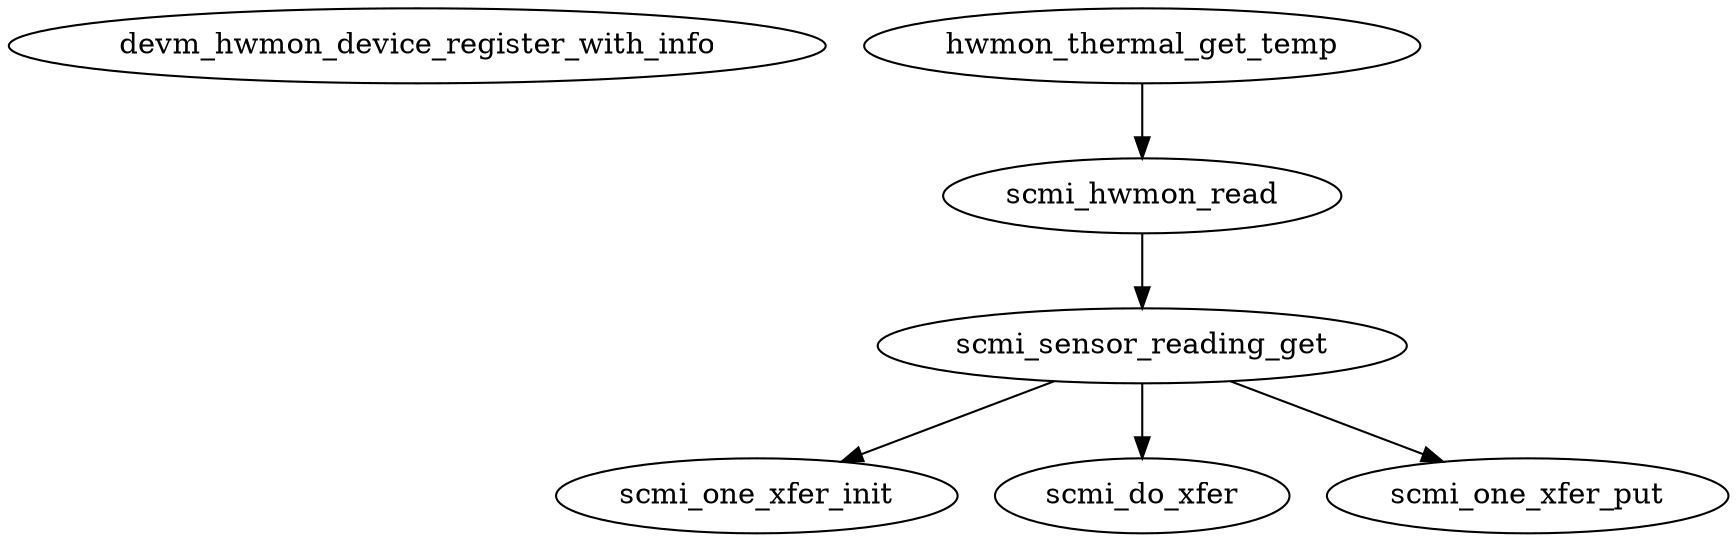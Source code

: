 digraph G {
devm_hwmon_device_register_with_info
hwmon_thermal_get_temp->scmi_hwmon_read
scmi_hwmon_read->scmi_sensor_reading_get
scmi_sensor_reading_get->scmi_one_xfer_init
scmi_sensor_reading_get->scmi_do_xfer
scmi_sensor_reading_get->scmi_one_xfer_put
}

